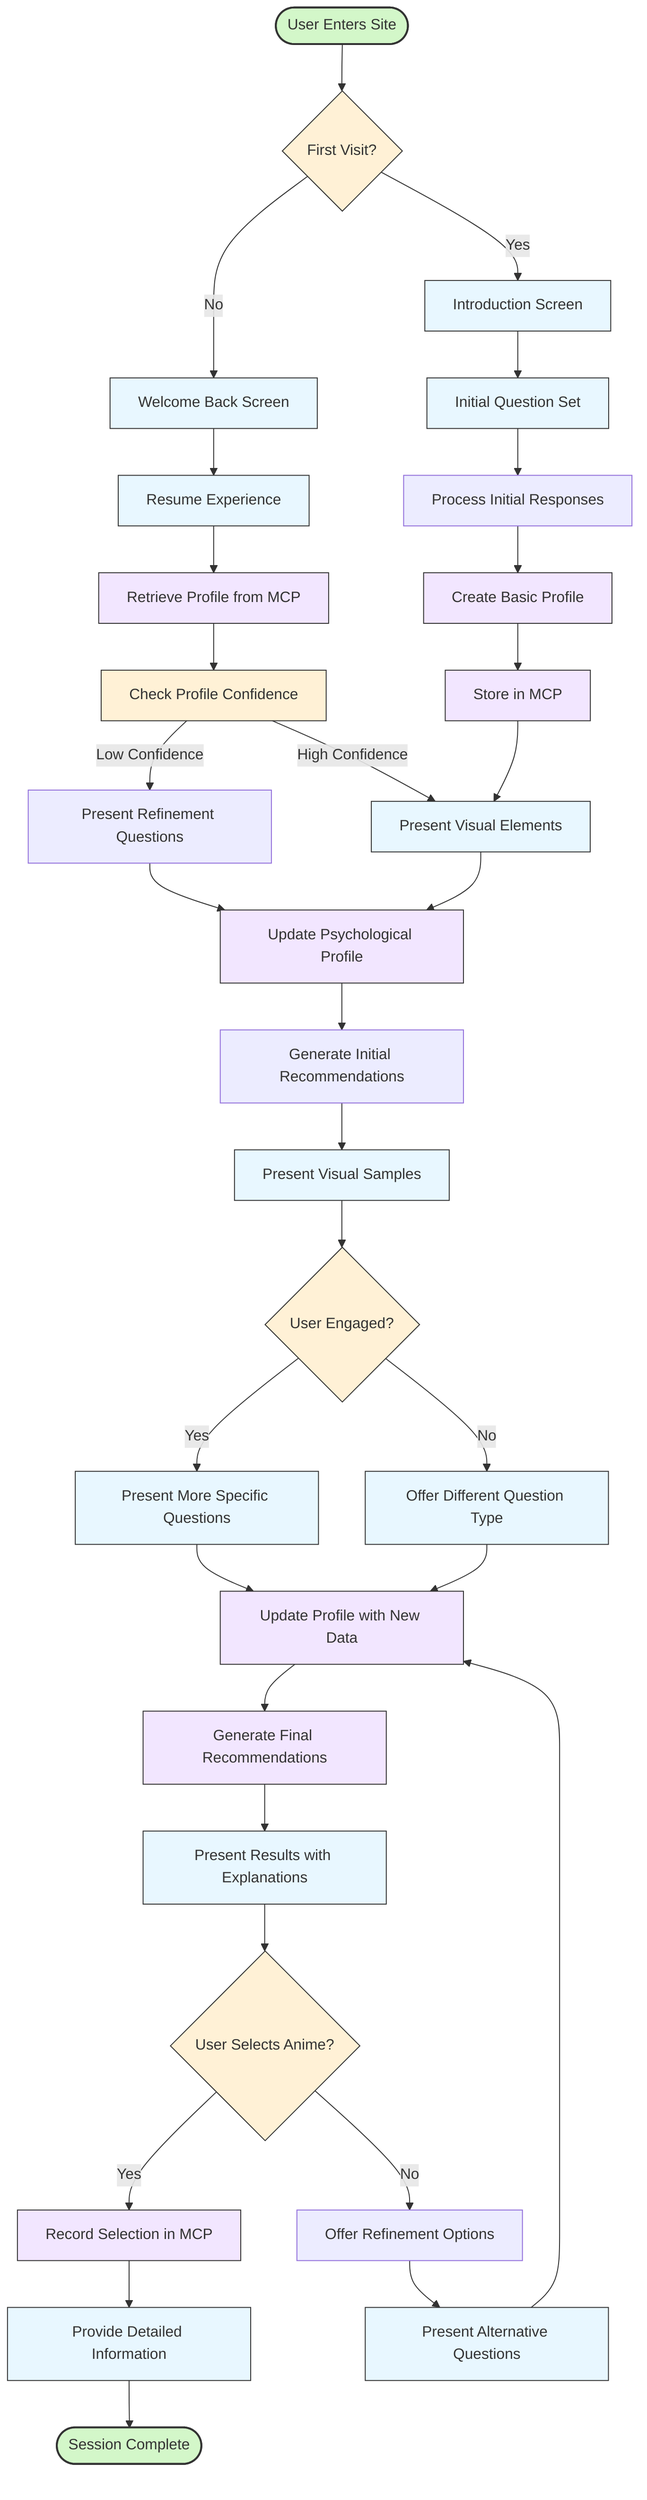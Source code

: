 flowchart TD
    Start([User Enters Site]) --> A{First Visit?}
    A -->|Yes| B[Introduction Screen]
    A -->|No| C[Welcome Back Screen]
    
    B --> D[Initial Question Set]
    C --> E[Resume Experience]
    
    D --> F[Process Initial Responses]
    E --> G[Retrieve Profile from MCP]
    
    F --> H[Create Basic Profile]
    G --> I[Check Profile Confidence]
    
    H --> J[Store in MCP]
    I -->|Low Confidence| K[Present Refinement Questions]
    I -->|High Confidence| L[Present Visual Elements]
    
    J --> L
    K --> M[Update Psychological Profile]
    L --> M
    
    M --> N[Generate Initial Recommendations]
    N --> O[Present Visual Samples]
    
    O --> P{User Engaged?}
    P -->|Yes| Q[Present More Specific Questions]
    P -->|No| R[Offer Different Question Type]
    
    Q --> S[Update Profile with New Data]
    R --> S
    
    S --> T[Generate Final Recommendations]
    T --> U[Present Results with Explanations]
    
    U --> V{User Selects Anime?}
    V -->|Yes| W[Record Selection in MCP]
    V -->|No| X[Offer Refinement Options]
    
    W --> Y[Provide Detailed Information]
    X --> Z[Present Alternative Questions]
    
    Y --> End([Session Complete])
    Z --> S
    
    classDef entry fill:#d3f7c9,stroke:#333,stroke-width:2px;
    classDef exit fill:#ffd9d9,stroke:#333,stroke-width:2px;
    classDef process fill:#e8f7ff,stroke:#333,stroke-width:1px;
    classDef decision fill:#fff1d6,stroke:#333,stroke-width:1px;
    classDef mcp fill:#f2e6ff,stroke:#333,stroke-width:1px;
    
    class Start,End entry;
    class B,C,D,E,L,O,Q,R,U,Y,Z process;
    class A,P,V,I decision;
    class J,G,H,M,S,W,T mcp;